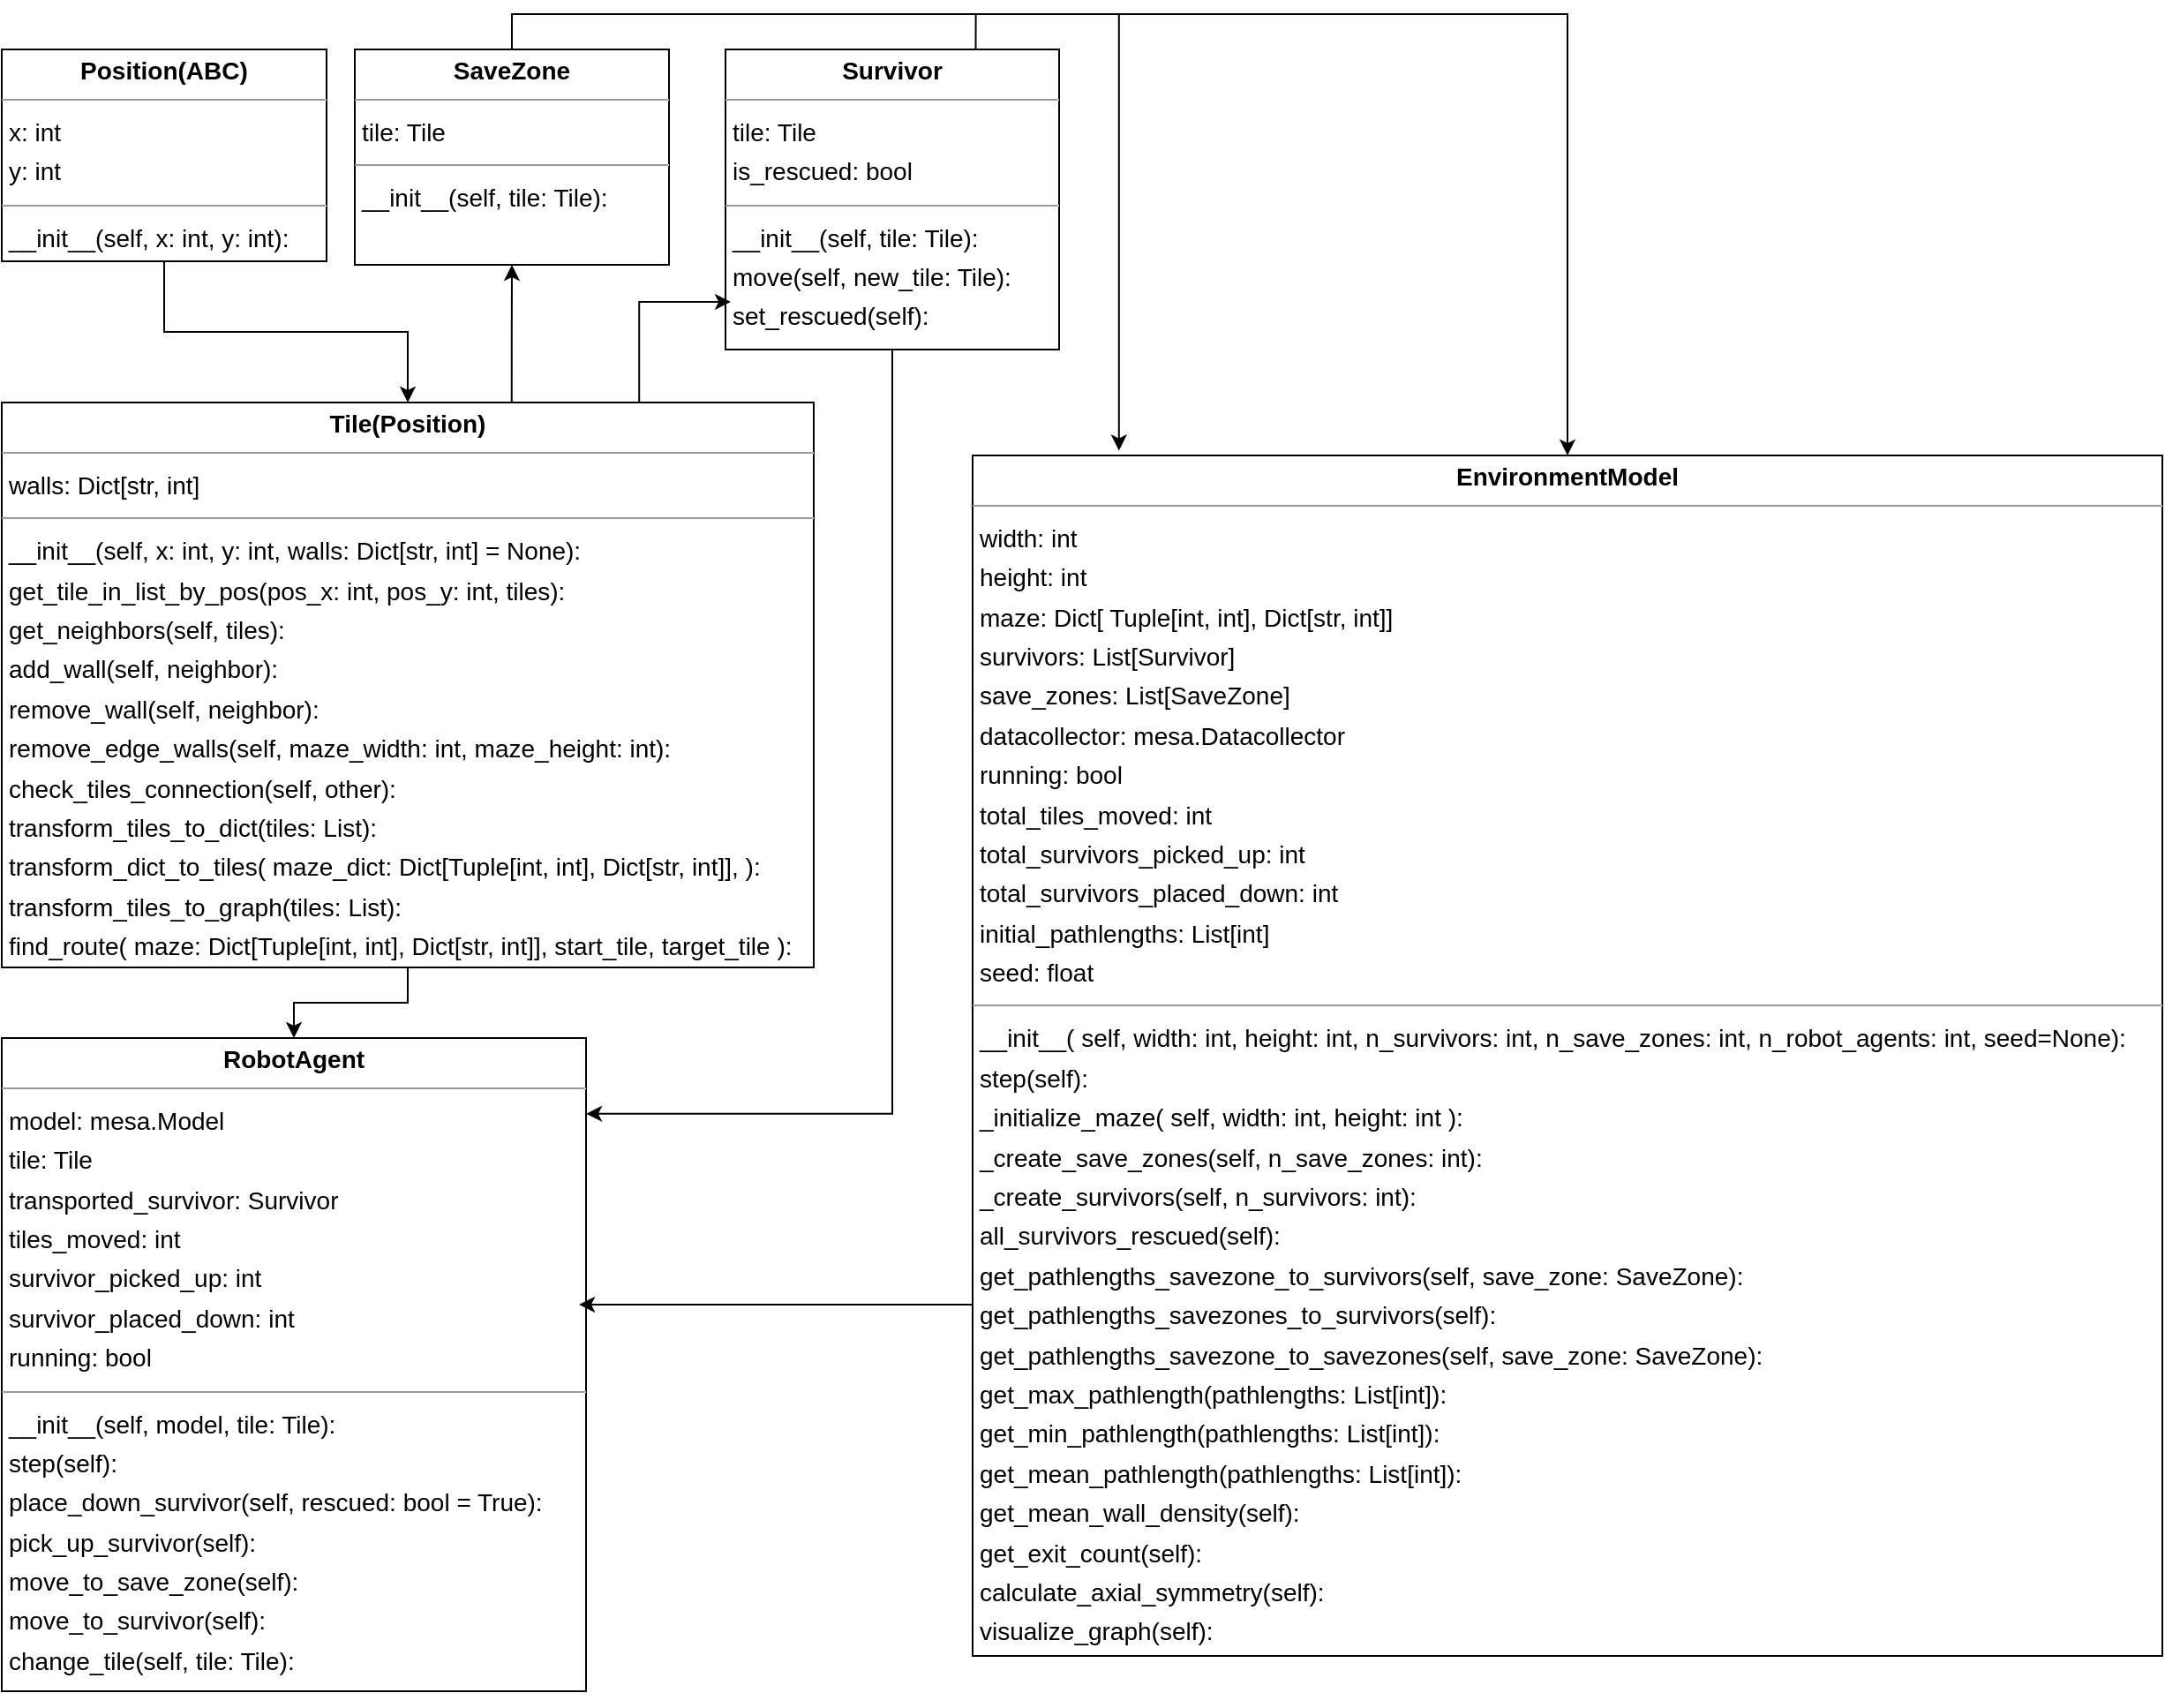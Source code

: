 <mxfile version="27.0.4">
  <diagram id="BeJag3072nejRU3lOnjM" name="Page-1">
    <mxGraphModel dx="740" dy="1397" grid="1" gridSize="10" guides="1" tooltips="1" connect="1" arrows="1" fold="1" page="0" pageScale="1" pageWidth="827" pageHeight="1169" background="none" math="0" shadow="0">
      <root>
        <mxCell id="0" />
        <mxCell id="1" parent="0" />
        <mxCell id="node4" value="&lt;p style=&quot;margin:0px;margin-top:4px;text-align:center;&quot;&gt;&lt;b&gt;EnvironmentModel&lt;/b&gt;&lt;/p&gt;&lt;hr size=&quot;1&quot;&gt;&lt;p style=&quot;margin:0 0 0 4px;line-height:1.6;&quot;&gt;width: int&lt;br&gt; height: int&amp;nbsp;&lt;br&gt; maze: Dict[ Tuple[int, int], Dict[str, int]]&lt;br&gt; survivors: List[Survivor]&lt;br&gt; save_zones: List[SaveZone]&lt;br&gt; datacollector: mesa.Datacollector&lt;/p&gt;&lt;p style=&quot;margin:0 0 0 4px;line-height:1.6;&quot;&gt;running: bool&lt;/p&gt;&lt;p style=&quot;margin:0 0 0 4px;line-height:1.6;&quot;&gt;total_tiles_moved: int&lt;/p&gt;&lt;p style=&quot;margin:0 0 0 4px;line-height:1.6;&quot;&gt;total_survivors_picked_up: int&lt;/p&gt;&lt;p style=&quot;margin:0 0 0 4px;line-height:1.6;&quot;&gt;total_survivors_placed_down: int&lt;/p&gt;&lt;p style=&quot;margin:0 0 0 4px;line-height:1.6;&quot;&gt;initial_pathlengths: List[int]&lt;/p&gt;&lt;p style=&quot;margin:0 0 0 4px;line-height:1.6;&quot;&gt;seed: float&lt;/p&gt;&lt;hr size=&quot;1&quot;&gt;&lt;p style=&quot;margin:0 0 0 4px;line-height:1.6;&quot;&gt; __init__(         self,         width: int,         height: int,         n_survivors: int,         n_save_zones: int,         n_robot_agents: int,         seed=None): &lt;br&gt; step(self): &lt;br&gt; _initialize_maze(         self, width: int, height: int     ): &lt;br&gt; _create_save_zones(self, n_save_zones: int): &lt;br&gt; _create_survivors(self, n_survivors: int): &lt;br&gt; all_survivors_rescued(self): &lt;br&gt; get_pathlengths_savezone_to_survivors(self, save_zone: SaveZone): &lt;br&gt; get_pathlengths_savezones_to_survivors(self): &lt;br&gt; get_pathlengths_savezone_to_savezones(self, save_zone: SaveZone): &lt;br&gt; get_max_pathlength(pathlengths: List[int]): &lt;br&gt; get_min_pathlength(pathlengths: List[int]): &lt;br&gt; get_mean_pathlength(pathlengths: List[int]): &lt;br&gt; get_mean_wall_density(self): &lt;br&gt; get_exit_count(self): &lt;br&gt; calculate_axial_symmetry(self):&lt;br&gt; visualize_graph(self): &lt;/p&gt;" style="verticalAlign=top;align=left;overflow=fill;fontSize=14;fontFamily=Helvetica;html=1;rounded=0;shadow=0;comic=0;labelBackgroundColor=none;strokeWidth=1;" parent="1" vertex="1">
          <mxGeometry x="2350" y="190" width="674" height="680" as="geometry" />
        </mxCell>
        <mxCell id="4nvozXcH-jkvKJfGcueD-4" style="edgeStyle=orthogonalEdgeStyle;rounded=0;orthogonalLoop=1;jettySize=auto;html=1;entryX=0.5;entryY=0;entryDx=0;entryDy=0;" edge="1" parent="1" source="node8" target="node7">
          <mxGeometry relative="1" as="geometry" />
        </mxCell>
        <mxCell id="node8" value="&lt;p style=&quot;margin:0px;margin-top:4px;text-align:center;&quot;&gt;&lt;b&gt;Position(ABC)&lt;/b&gt;&lt;/p&gt;&lt;hr size=&quot;1&quot;&gt;&lt;p style=&quot;margin:0 0 0 4px;line-height:1.6;&quot;&gt; x: int&lt;br&gt; y: int&lt;br&gt;&lt;/p&gt;&lt;hr size=&quot;1&quot;&gt;&lt;p style=&quot;margin:0 0 0 4px;line-height:1.6;&quot;&gt; __init__(self, x: int, y: int): &lt;/p&gt;" style="verticalAlign=top;align=left;overflow=fill;fontSize=14;fontFamily=Helvetica;html=1;rounded=0;shadow=0;comic=0;labelBackgroundColor=none;strokeWidth=1;" parent="1" vertex="1">
          <mxGeometry x="1800" y="-40" width="184" height="120" as="geometry" />
        </mxCell>
        <mxCell id="node0" value="&lt;p style=&quot;margin:0px;margin-top:4px;text-align:center;&quot;&gt;&lt;b&gt;RobotAgent&lt;/b&gt;&lt;/p&gt;&lt;hr size=&quot;1&quot;&gt;&lt;p style=&quot;margin:0 0 0 4px;line-height:1.6;&quot;&gt;model: mesa.Model&lt;/p&gt;&lt;p style=&quot;margin:0 0 0 4px;line-height:1.6;&quot;&gt;tile: Tile&lt;/p&gt;&lt;p style=&quot;margin:0 0 0 4px;line-height:1.6;&quot;&gt;transported_survivor: Survivor&lt;/p&gt;&lt;p style=&quot;margin:0 0 0 4px;line-height:1.6;&quot;&gt;tiles_moved: int&lt;/p&gt;&lt;p style=&quot;margin:0 0 0 4px;line-height:1.6;&quot;&gt;survivor_picked_up: int&lt;/p&gt;&lt;p style=&quot;margin:0 0 0 4px;line-height:1.6;&quot;&gt;survivor_placed_down: int&lt;/p&gt;&lt;p style=&quot;margin:0 0 0 4px;line-height:1.6;&quot;&gt;running: bool&lt;/p&gt;&lt;hr size=&quot;1&quot;&gt;&lt;p style=&quot;margin:0 0 0 4px;line-height:1.6;&quot;&gt; __init__(self, model, tile: Tile): &lt;br&gt; step(self): &lt;br&gt; place_down_survivor(self, rescued: bool = True): &lt;br&gt; pick_up_survivor(self): &lt;br&gt; move_to_save_zone(self): &lt;br&gt; move_to_survivor(self): &lt;br&gt; change_tile(self, tile: Tile): &lt;/p&gt;" style="verticalAlign=top;align=left;overflow=fill;fontSize=14;fontFamily=Helvetica;html=1;rounded=0;shadow=0;comic=0;labelBackgroundColor=none;strokeWidth=1;" parent="1" vertex="1">
          <mxGeometry x="1800" y="520" width="331" height="370" as="geometry" />
        </mxCell>
        <mxCell id="node5" value="&lt;p style=&quot;margin:0px;margin-top:4px;text-align:center;&quot;&gt;&lt;b&gt;SaveZone&lt;/b&gt;&lt;/p&gt;&lt;hr size=&quot;1&quot;&gt;&lt;p style=&quot;margin:0 0 0 4px;line-height:1.6;&quot;&gt; tile: Tile&lt;br&gt;&lt;/p&gt;&lt;hr size=&quot;1&quot;&gt;&lt;p style=&quot;margin:0 0 0 4px;line-height:1.6;&quot;&gt; __init__(self, tile: Tile): &lt;/p&gt;" style="verticalAlign=top;align=left;overflow=fill;fontSize=14;fontFamily=Helvetica;html=1;rounded=0;shadow=0;comic=0;labelBackgroundColor=none;strokeWidth=1;" parent="1" vertex="1">
          <mxGeometry x="2000" y="-40" width="178" height="122" as="geometry" />
        </mxCell>
        <mxCell id="4nvozXcH-jkvKJfGcueD-11" style="edgeStyle=orthogonalEdgeStyle;rounded=0;orthogonalLoop=1;jettySize=auto;html=1;exitX=0.75;exitY=0;exitDx=0;exitDy=0;" edge="1" parent="1" source="node10" target="node4">
          <mxGeometry relative="1" as="geometry" />
        </mxCell>
        <mxCell id="node10" value="&lt;p style=&quot;margin:0px;margin-top:4px;text-align:center;&quot;&gt;&lt;b&gt;Survivor&lt;/b&gt;&lt;/p&gt;&lt;hr size=&quot;1&quot;&gt;&lt;p style=&quot;margin:0 0 0 4px;line-height:1.6;&quot;&gt; tile: Tile&lt;br&gt; is_rescued: bool&lt;/p&gt;&lt;hr size=&quot;1&quot;&gt;&lt;p style=&quot;margin:0 0 0 4px;line-height:1.6;&quot;&gt; __init__(self, tile: Tile): &lt;br&gt; move(self, new_tile: Tile): &lt;br&gt; set_rescued(self): &lt;/p&gt;" style="verticalAlign=top;align=left;overflow=fill;fontSize=14;fontFamily=Helvetica;html=1;rounded=0;shadow=0;comic=0;labelBackgroundColor=none;strokeWidth=1;" parent="1" vertex="1">
          <mxGeometry x="2210" y="-40" width="189" height="170" as="geometry" />
        </mxCell>
        <mxCell id="4nvozXcH-jkvKJfGcueD-8" style="edgeStyle=orthogonalEdgeStyle;rounded=0;orthogonalLoop=1;jettySize=auto;html=1;entryX=0.5;entryY=1;entryDx=0;entryDy=0;exitX=0.628;exitY=0.003;exitDx=0;exitDy=0;exitPerimeter=0;" edge="1" parent="1" source="node7" target="node5">
          <mxGeometry relative="1" as="geometry" />
        </mxCell>
        <mxCell id="4nvozXcH-jkvKJfGcueD-9" style="edgeStyle=orthogonalEdgeStyle;rounded=0;orthogonalLoop=1;jettySize=auto;html=1;entryX=0.016;entryY=0.841;entryDx=0;entryDy=0;exitX=0.785;exitY=0.009;exitDx=0;exitDy=0;exitPerimeter=0;entryPerimeter=0;" edge="1" parent="1" source="node7" target="node10">
          <mxGeometry relative="1" as="geometry">
            <Array as="points">
              <mxPoint x="2161" y="103" />
            </Array>
          </mxGeometry>
        </mxCell>
        <mxCell id="4nvozXcH-jkvKJfGcueD-10" style="edgeStyle=orthogonalEdgeStyle;rounded=0;orthogonalLoop=1;jettySize=auto;html=1;" edge="1" parent="1" source="node7" target="node0">
          <mxGeometry relative="1" as="geometry" />
        </mxCell>
        <mxCell id="node7" value="&lt;p style=&quot;margin:0px;margin-top:4px;text-align:center;&quot;&gt;&lt;b&gt;Tile(Position)&lt;/b&gt;&lt;/p&gt;&lt;hr size=&quot;1&quot;&gt;&lt;p style=&quot;margin:0 0 0 4px;line-height:1.6;&quot;&gt; walls: Dict[str, int]&lt;br&gt;&lt;/p&gt;&lt;hr size=&quot;1&quot;&gt;&lt;p style=&quot;margin:0 0 0 4px;line-height:1.6;&quot;&gt; __init__(self, x: int, y: int, walls: Dict[str, int] = None): &lt;br&gt; get_tile_in_list_by_pos(pos_x: int, pos_y: int, tiles): &lt;br&gt; get_neighbors(self, tiles): &lt;br&gt; add_wall(self, neighbor): &lt;br&gt; remove_wall(self, neighbor): &lt;br&gt; remove_edge_walls(self, maze_width: int, maze_height: int): &lt;br&gt; check_tiles_connection(self, other): &lt;br&gt; transform_tiles_to_dict(tiles: List): &lt;br&gt; transform_dict_to_tiles(         maze_dict: Dict[Tuple[int, int], Dict[str, int]],     ): &lt;br&gt; transform_tiles_to_graph(tiles: List): &lt;br&gt; find_route(         maze: Dict[Tuple[int, int], Dict[str, int]], start_tile, target_tile     ): &lt;/p&gt;" style="verticalAlign=top;align=left;overflow=fill;fontSize=14;fontFamily=Helvetica;html=1;rounded=0;shadow=0;comic=0;labelBackgroundColor=none;strokeWidth=1;" parent="1" vertex="1">
          <mxGeometry x="1800" y="160" width="460" height="320" as="geometry" />
        </mxCell>
        <mxCell id="4nvozXcH-jkvKJfGcueD-1" style="edgeStyle=orthogonalEdgeStyle;rounded=0;orthogonalLoop=1;jettySize=auto;html=1;exitX=0.5;exitY=1;exitDx=0;exitDy=0;" edge="1" parent="1" source="node8" target="node8">
          <mxGeometry relative="1" as="geometry" />
        </mxCell>
        <mxCell id="4nvozXcH-jkvKJfGcueD-6" style="edgeStyle=orthogonalEdgeStyle;rounded=0;orthogonalLoop=1;jettySize=auto;html=1;exitX=0.5;exitY=1;exitDx=0;exitDy=0;" edge="1" parent="1" source="node0" target="node0">
          <mxGeometry relative="1" as="geometry" />
        </mxCell>
        <mxCell id="4nvozXcH-jkvKJfGcueD-7" style="edgeStyle=orthogonalEdgeStyle;rounded=0;orthogonalLoop=1;jettySize=auto;html=1;exitX=0.5;exitY=1;exitDx=0;exitDy=0;entryX=1;entryY=0.116;entryDx=0;entryDy=0;entryPerimeter=0;" edge="1" parent="1" source="node10" target="node0">
          <mxGeometry relative="1" as="geometry" />
        </mxCell>
        <mxCell id="4nvozXcH-jkvKJfGcueD-12" style="edgeStyle=orthogonalEdgeStyle;rounded=0;orthogonalLoop=1;jettySize=auto;html=1;entryX=0.123;entryY=-0.004;entryDx=0;entryDy=0;entryPerimeter=0;" edge="1" parent="1" source="node5" target="node4">
          <mxGeometry relative="1" as="geometry">
            <Array as="points">
              <mxPoint x="2089" y="-60" />
              <mxPoint x="2433" y="-60" />
            </Array>
          </mxGeometry>
        </mxCell>
        <mxCell id="4nvozXcH-jkvKJfGcueD-13" style="edgeStyle=orthogonalEdgeStyle;rounded=0;orthogonalLoop=1;jettySize=auto;html=1;exitX=0;exitY=0.75;exitDx=0;exitDy=0;entryX=0.988;entryY=0.408;entryDx=0;entryDy=0;entryPerimeter=0;" edge="1" parent="1" source="node4" target="node0">
          <mxGeometry relative="1" as="geometry">
            <Array as="points">
              <mxPoint x="2350" y="671" />
            </Array>
          </mxGeometry>
        </mxCell>
      </root>
    </mxGraphModel>
  </diagram>
</mxfile>
